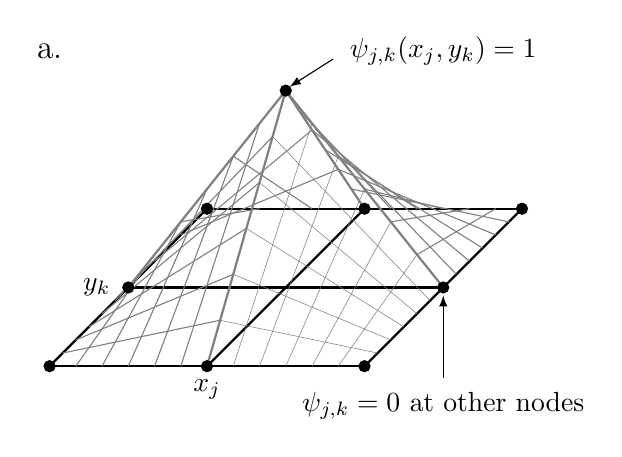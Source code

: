 \begin{tikzpicture}[scale=0.5]

  % strong grid around elements
  \draw[thick] (0,0) -- (8,0);
  \draw[thick] (2,2) -- (10,2);
  \draw[thick] (4,4) -- (12,4);
  \draw[thick] (0,0) -- (4,4);
  \draw[thick] (4,0) -- (8,4);
  \draw[thick] (8,0) -- (12,4);

  \def\ytop{7};

  % tent lines
  \draw[gray,thick] (6,\ytop) -- (4,0);
  \draw[gray,thick] (6,\ytop) -- (2,2);
  \draw[gray,thick] (6,\ytop) -- (10,2);
  \draw[gray,thick] (6,\ytop) -- (8,4);

  \def\dx{(10.0-6.0)/6};
  \def\dy{(2.0-\ytop)/6};
  \foreach \jj in {1,...,5}
  {
       \draw[gray,very thin] ({6+\jj*\dx},{\ytop+\jj*\dy}) -- ({4+(4/6)*\jj},0.0);
  }

  \def\dx{(4.0-6.0)/6};
  \def\dy{(0.0-\ytop)/6};
  \foreach \jj in {1,...,5}
  {
       \draw[gray,very thin] ({6+\jj*\dx},{\ytop+\jj*\dy}) -- ({10-(2/6)*\jj},{2-(2/6)*\jj});
  }

  \def\dx{(2.0-6.0)/6};
  \def\dy{(2.0-\ytop)/6};
  \foreach \jj in {1,...,5}
  {
       \draw[gray,thin] ({6+\jj*\dx},{\ytop+\jj*\dy}) -- ({4-(4/6)*\jj},0.0);
  }

  \def\dx{(4.0-6.0)/6};
  \def\dy{(0.0-\ytop)/6};
  \foreach \jj in {1,...,5}
  {
       \draw[gray,thin] ({6+\jj*\dx},{\ytop+\jj*\dy}) -- ({2-(2/6)*\jj},{2-(2/6)*\jj});
  }

  \def\dx{(10.0-6.0)/6};
  \def\dy{(2.0-\ytop)/6};
  \foreach \jj in {1,...,5}
  {
       \draw[gray,thin] ({6+\jj*\dx},{\ytop+\jj*\dy}) -- ({8+(4/6)*\jj},4.0);
  }

  \def\dx{(8.0-6.0)/6};
  \def\dy{(4.0-\ytop)/6};
  \foreach \jj in {1,...,5}
  {
       \draw[gray,thin] ({6+\jj*\dx},{\ytop+\jj*\dy}) -- ({10+(2/6)*\jj},{2+(2/6)*\jj});
  }

  \def\dx{(2.0-6.0)/3};
  \def\dy{(2.0-\ytop)/3};
  \foreach \jj in {1,...,2}  % reduce clutter
  {
       \draw[gray,thin] ({6+\jj*\dx},{\ytop+\jj*\dy}) -- ({8-(4/3)*\jj},4.0);
  }

  \def\dx{(8.0-6.0)/3};
  \def\dy{(4.0-\ytop)/3};
  \foreach \jj in {1,...,2}
  {
       \draw[gray,thin] ({6+\jj*\dx},{\ytop+\jj*\dy}) -- ({2+(2/3)*\jj},{2+(2/3)*\jj});
  }

  % nodes in base plane
  \filldraw (0,0) circle (4pt);
  \filldraw (4,0) circle (4pt);
  \filldraw (8,0) circle (4pt);
  \filldraw (2,2) circle (4pt);
  %\filldraw (6,2) circle (4pt);   % (x_j,y_k) is at (6,2)
  \filldraw (10,2) circle (4pt);
  \filldraw (4,4) circle (4pt);
  \filldraw (8,4) circle (4pt);
  \filldraw (12,4) circle (4pt);

  % node at tent top
  \filldraw (6,\ytop) circle (4pt);

  % annotate
  \draw (10,\ytop+1.0) node {$\psi_{j,k}(x_j,y_k)=1$};
  \draw[-latex] (7.2,\ytop+0.8) -- (6.1,\ytop+0.1);
  \draw (10,-1.0) node {$\psi_{j,k}=0$ at other nodes};
  \draw[-latex] (10,-0.3) -- (10,1.8);

  % label center point
  \draw (4,-0.6) node {$x_j$};
  \draw (1.2,2) node {$y_k$};

  % label as "a"
  \draw (0,8) node {{\large a.}};

\end{tikzpicture}
